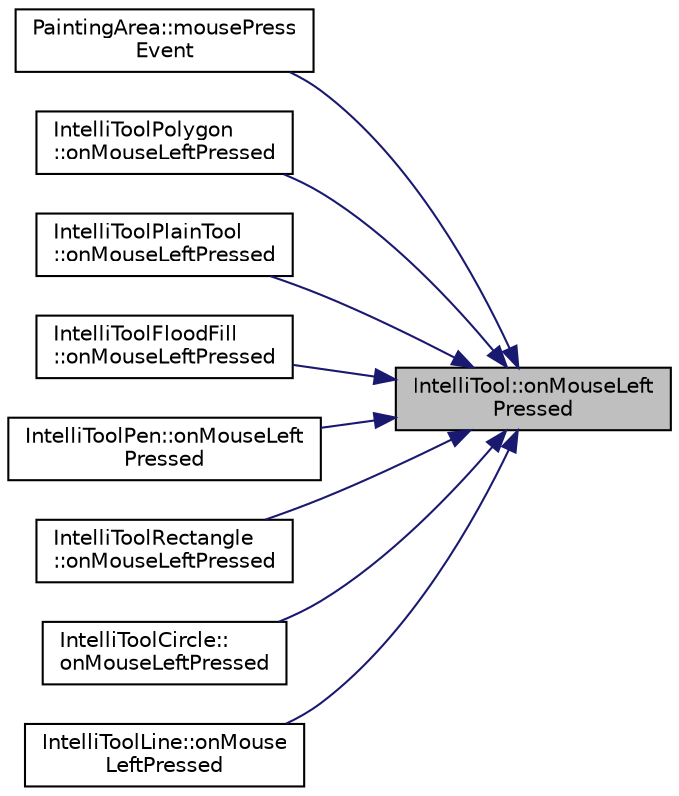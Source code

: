 digraph "IntelliTool::onMouseLeftPressed"
{
 // LATEX_PDF_SIZE
  edge [fontname="Helvetica",fontsize="10",labelfontname="Helvetica",labelfontsize="10"];
  node [fontname="Helvetica",fontsize="10",shape=record];
  rankdir="RL";
  Node1 [label="IntelliTool::onMouseLeft\lPressed",height=0.2,width=0.4,color="black", fillcolor="grey75", style="filled", fontcolor="black",tooltip="A function managing the left click Pressed of a Mouse. Resetting the current draw...."];
  Node1 -> Node2 [dir="back",color="midnightblue",fontsize="10",style="solid",fontname="Helvetica"];
  Node2 [label="PaintingArea::mousePress\lEvent",height=0.2,width=0.4,color="black", fillcolor="white", style="filled",URL="$class_painting_area.html#abfe445f8d9b70ae42bfeda874127dd15",tooltip=" "];
  Node1 -> Node3 [dir="back",color="midnightblue",fontsize="10",style="solid",fontname="Helvetica"];
  Node3 [label="IntelliToolPolygon\l::onMouseLeftPressed",height=0.2,width=0.4,color="black", fillcolor="white", style="filled",URL="$class_intelli_tool_polygon.html#ad5d3b741be6d0647a9cdc9da2cb8bc3d",tooltip="A function managing the left click Pressed of a Mouse. Resetting the current draw...."];
  Node1 -> Node4 [dir="back",color="midnightblue",fontsize="10",style="solid",fontname="Helvetica"];
  Node4 [label="IntelliToolPlainTool\l::onMouseLeftPressed",height=0.2,width=0.4,color="black", fillcolor="white", style="filled",URL="$class_intelli_tool_plain_tool.html#ab786dd5fa80af863246013d43c4b7ac9",tooltip="A function managing the left click pressed of a mouse. Filling the whole canvas."];
  Node1 -> Node5 [dir="back",color="midnightblue",fontsize="10",style="solid",fontname="Helvetica"];
  Node5 [label="IntelliToolFloodFill\l::onMouseLeftPressed",height=0.2,width=0.4,color="black", fillcolor="white", style="filled",URL="$class_intelli_tool_flood_fill.html#ac85e3cb6233508ff9612833a8d9e3961",tooltip="A function managing the left click pressed of a mouse. Sets the point to flood fill around and does t..."];
  Node1 -> Node6 [dir="back",color="midnightblue",fontsize="10",style="solid",fontname="Helvetica"];
  Node6 [label="IntelliToolPen::onMouseLeft\lPressed",height=0.2,width=0.4,color="black", fillcolor="white", style="filled",URL="$class_intelli_tool_pen.html#a8ff40aef6d38eb55af31a19322429205",tooltip="A function managing the left click pressed of a mouse. Starting the drawing procedure."];
  Node1 -> Node7 [dir="back",color="midnightblue",fontsize="10",style="solid",fontname="Helvetica"];
  Node7 [label="IntelliToolRectangle\l::onMouseLeftPressed",height=0.2,width=0.4,color="black", fillcolor="white", style="filled",URL="$class_intelli_tool_rectangle.html#ae03c307ccf66cbe3fd59e3657712368d",tooltip="A function managing the left click pressed of a mouse. Setting the originCorner and draws a rectangle..."];
  Node1 -> Node8 [dir="back",color="midnightblue",fontsize="10",style="solid",fontname="Helvetica"];
  Node8 [label="IntelliToolCircle::\lonMouseLeftPressed",height=0.2,width=0.4,color="black", fillcolor="white", style="filled",URL="$class_intelli_tool_circle.html#ae883b8ae833c78a8867e626c600f9639",tooltip="A function managing the left click pressed of a mouse. Sets the middle point of the cricle."];
  Node1 -> Node9 [dir="back",color="midnightblue",fontsize="10",style="solid",fontname="Helvetica"];
  Node9 [label="IntelliToolLine::onMouse\lLeftPressed",height=0.2,width=0.4,color="black", fillcolor="white", style="filled",URL="$class_intelli_tool_line.html#a155d676a5f98311217eb095be4759846",tooltip="A function managing the left click pressed of a mouse. Sets the starting point of the line."];
}
